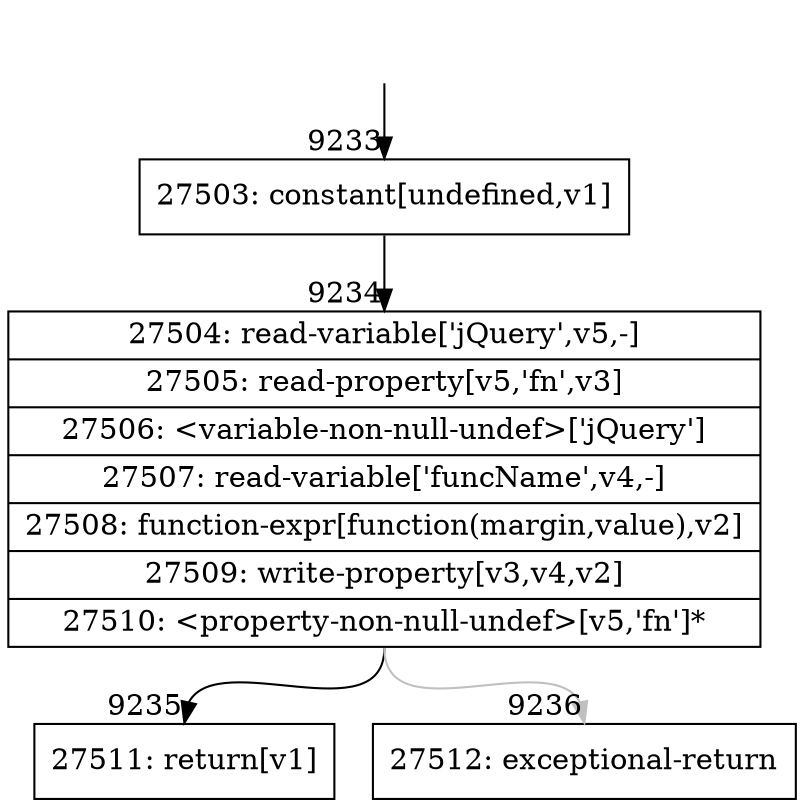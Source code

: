 digraph {
rankdir="TD"
BB_entry575[shape=none,label=""];
BB_entry575 -> BB9233 [tailport=s, headport=n, headlabel="    9233"]
BB9233 [shape=record label="{27503: constant[undefined,v1]}" ] 
BB9233 -> BB9234 [tailport=s, headport=n, headlabel="      9234"]
BB9234 [shape=record label="{27504: read-variable['jQuery',v5,-]|27505: read-property[v5,'fn',v3]|27506: \<variable-non-null-undef\>['jQuery']|27507: read-variable['funcName',v4,-]|27508: function-expr[function(margin,value),v2]|27509: write-property[v3,v4,v2]|27510: \<property-non-null-undef\>[v5,'fn']*}" ] 
BB9234 -> BB9235 [tailport=s, headport=n, headlabel="      9235"]
BB9234 -> BB9236 [tailport=s, headport=n, color=gray, headlabel="      9236"]
BB9235 [shape=record label="{27511: return[v1]}" ] 
BB9236 [shape=record label="{27512: exceptional-return}" ] 
}
